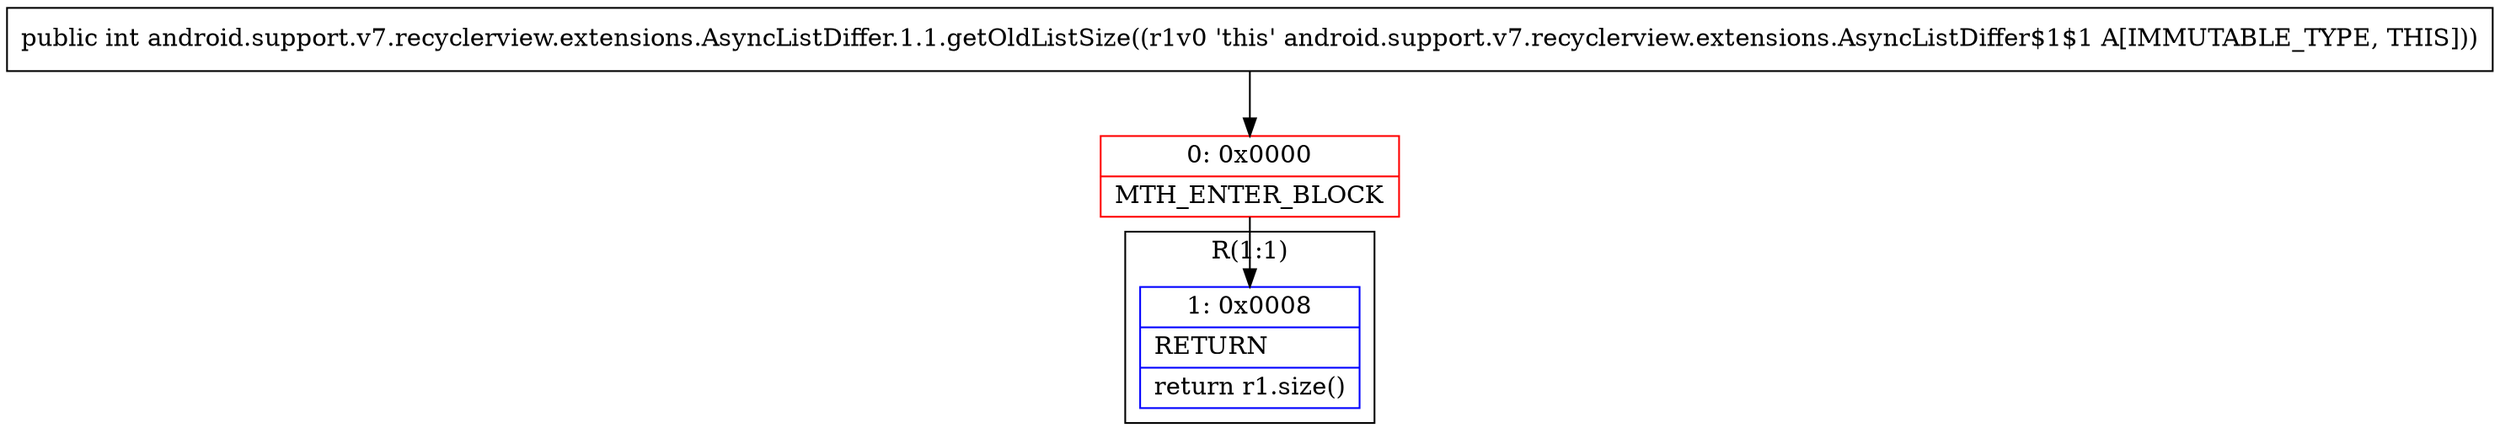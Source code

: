 digraph "CFG forandroid.support.v7.recyclerview.extensions.AsyncListDiffer.1.1.getOldListSize()I" {
subgraph cluster_Region_1635563963 {
label = "R(1:1)";
node [shape=record,color=blue];
Node_1 [shape=record,label="{1\:\ 0x0008|RETURN\l|return r1.size()\l}"];
}
Node_0 [shape=record,color=red,label="{0\:\ 0x0000|MTH_ENTER_BLOCK\l}"];
MethodNode[shape=record,label="{public int android.support.v7.recyclerview.extensions.AsyncListDiffer.1.1.getOldListSize((r1v0 'this' android.support.v7.recyclerview.extensions.AsyncListDiffer$1$1 A[IMMUTABLE_TYPE, THIS])) }"];
MethodNode -> Node_0;
Node_0 -> Node_1;
}

